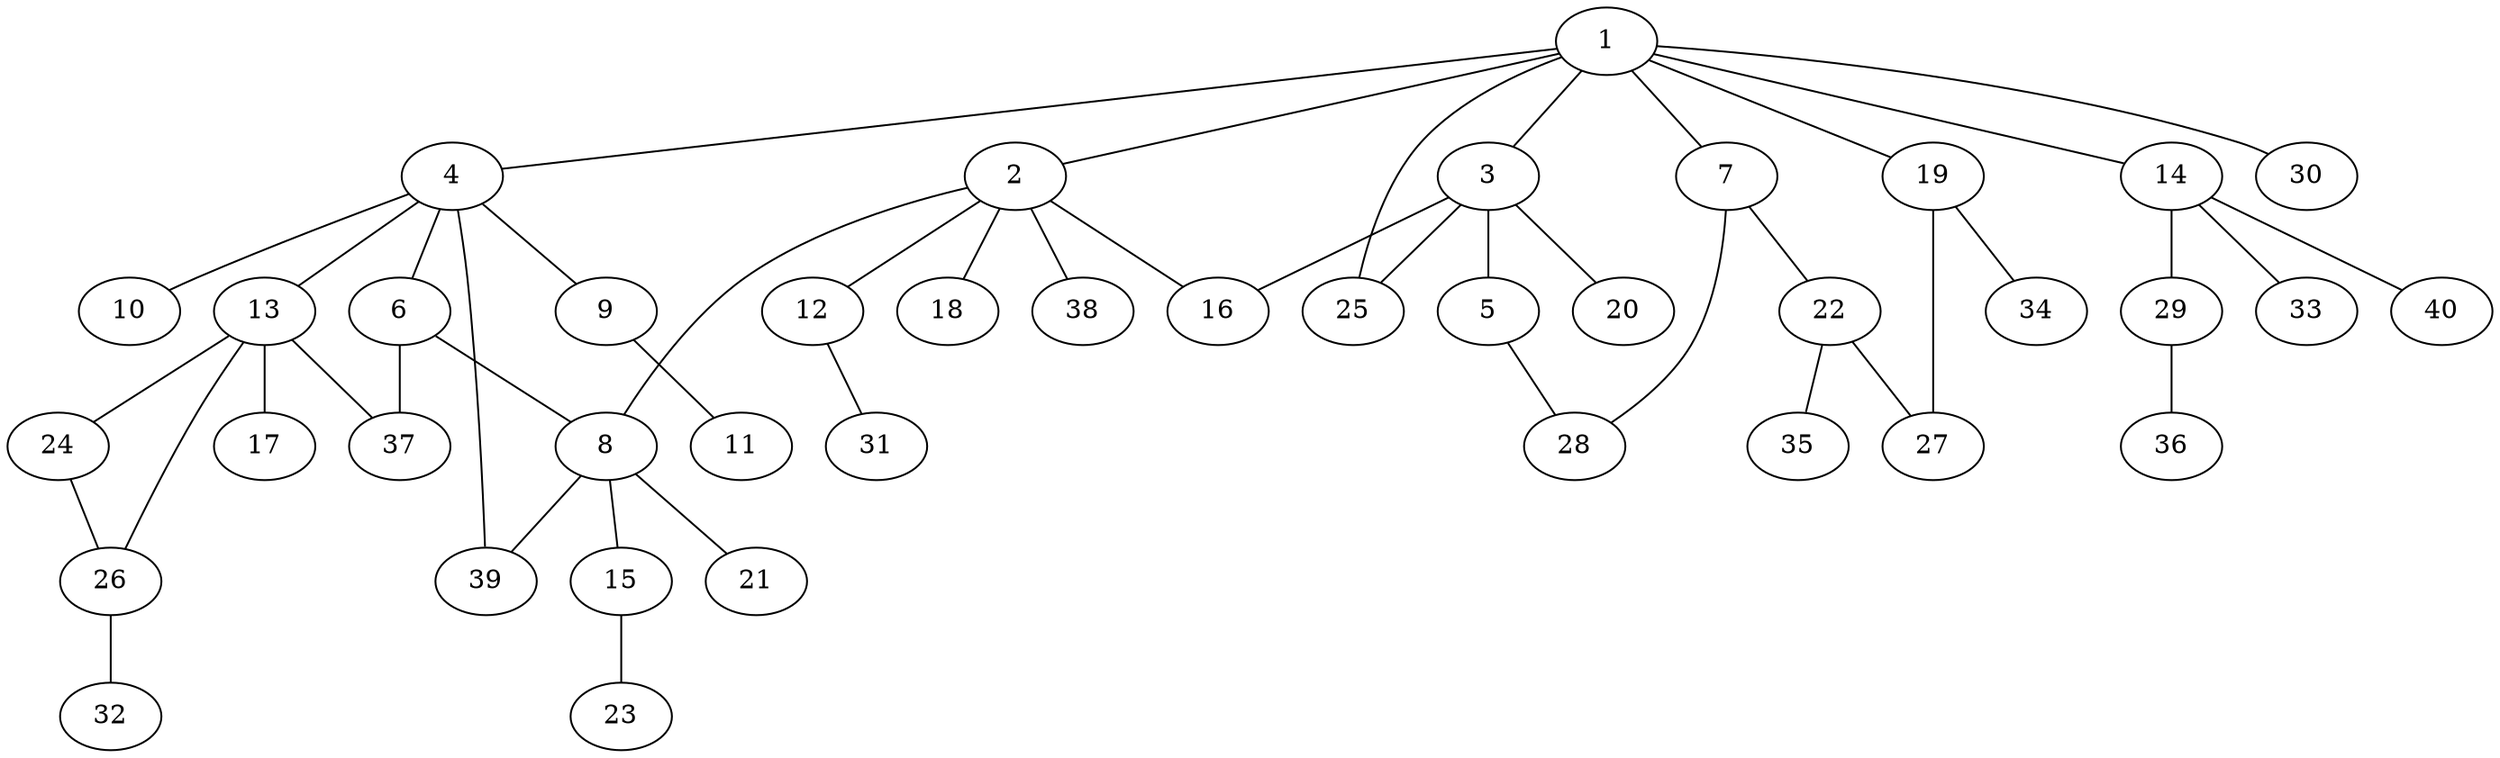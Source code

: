 graph graphname {1--2
1--3
1--4
1--7
1--14
1--19
1--25
1--30
2--8
2--12
2--16
2--18
2--38
3--5
3--16
3--20
3--25
4--6
4--9
4--10
4--13
4--39
5--28
6--8
6--37
7--22
7--28
8--15
8--21
8--39
9--11
12--31
13--17
13--24
13--26
13--37
14--29
14--33
14--40
15--23
19--27
19--34
22--27
22--35
24--26
26--32
29--36
}